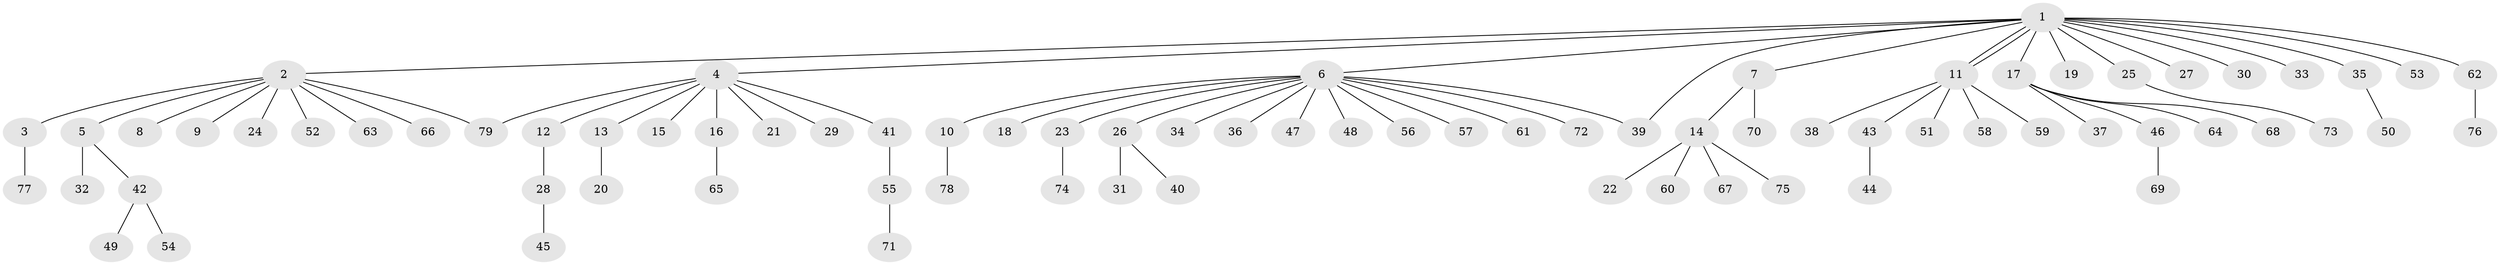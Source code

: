// coarse degree distribution, {15: 0.02127659574468085, 10: 0.02127659574468085, 2: 0.0851063829787234, 7: 0.0425531914893617, 3: 0.06382978723404255, 1: 0.7446808510638298, 5: 0.02127659574468085}
// Generated by graph-tools (version 1.1) at 2025/17/03/04/25 18:17:58]
// undirected, 79 vertices, 81 edges
graph export_dot {
graph [start="1"]
  node [color=gray90,style=filled];
  1;
  2;
  3;
  4;
  5;
  6;
  7;
  8;
  9;
  10;
  11;
  12;
  13;
  14;
  15;
  16;
  17;
  18;
  19;
  20;
  21;
  22;
  23;
  24;
  25;
  26;
  27;
  28;
  29;
  30;
  31;
  32;
  33;
  34;
  35;
  36;
  37;
  38;
  39;
  40;
  41;
  42;
  43;
  44;
  45;
  46;
  47;
  48;
  49;
  50;
  51;
  52;
  53;
  54;
  55;
  56;
  57;
  58;
  59;
  60;
  61;
  62;
  63;
  64;
  65;
  66;
  67;
  68;
  69;
  70;
  71;
  72;
  73;
  74;
  75;
  76;
  77;
  78;
  79;
  1 -- 2;
  1 -- 4;
  1 -- 6;
  1 -- 7;
  1 -- 11;
  1 -- 11;
  1 -- 17;
  1 -- 19;
  1 -- 25;
  1 -- 27;
  1 -- 30;
  1 -- 33;
  1 -- 35;
  1 -- 39;
  1 -- 53;
  1 -- 62;
  2 -- 3;
  2 -- 5;
  2 -- 8;
  2 -- 9;
  2 -- 24;
  2 -- 52;
  2 -- 63;
  2 -- 66;
  2 -- 79;
  3 -- 77;
  4 -- 12;
  4 -- 13;
  4 -- 15;
  4 -- 16;
  4 -- 21;
  4 -- 29;
  4 -- 41;
  4 -- 79;
  5 -- 32;
  5 -- 42;
  6 -- 10;
  6 -- 18;
  6 -- 23;
  6 -- 26;
  6 -- 34;
  6 -- 36;
  6 -- 39;
  6 -- 47;
  6 -- 48;
  6 -- 56;
  6 -- 57;
  6 -- 61;
  6 -- 72;
  7 -- 14;
  7 -- 70;
  10 -- 78;
  11 -- 38;
  11 -- 43;
  11 -- 51;
  11 -- 58;
  11 -- 59;
  12 -- 28;
  13 -- 20;
  14 -- 22;
  14 -- 60;
  14 -- 67;
  14 -- 75;
  16 -- 65;
  17 -- 37;
  17 -- 46;
  17 -- 64;
  17 -- 68;
  23 -- 74;
  25 -- 73;
  26 -- 31;
  26 -- 40;
  28 -- 45;
  35 -- 50;
  41 -- 55;
  42 -- 49;
  42 -- 54;
  43 -- 44;
  46 -- 69;
  55 -- 71;
  62 -- 76;
}

